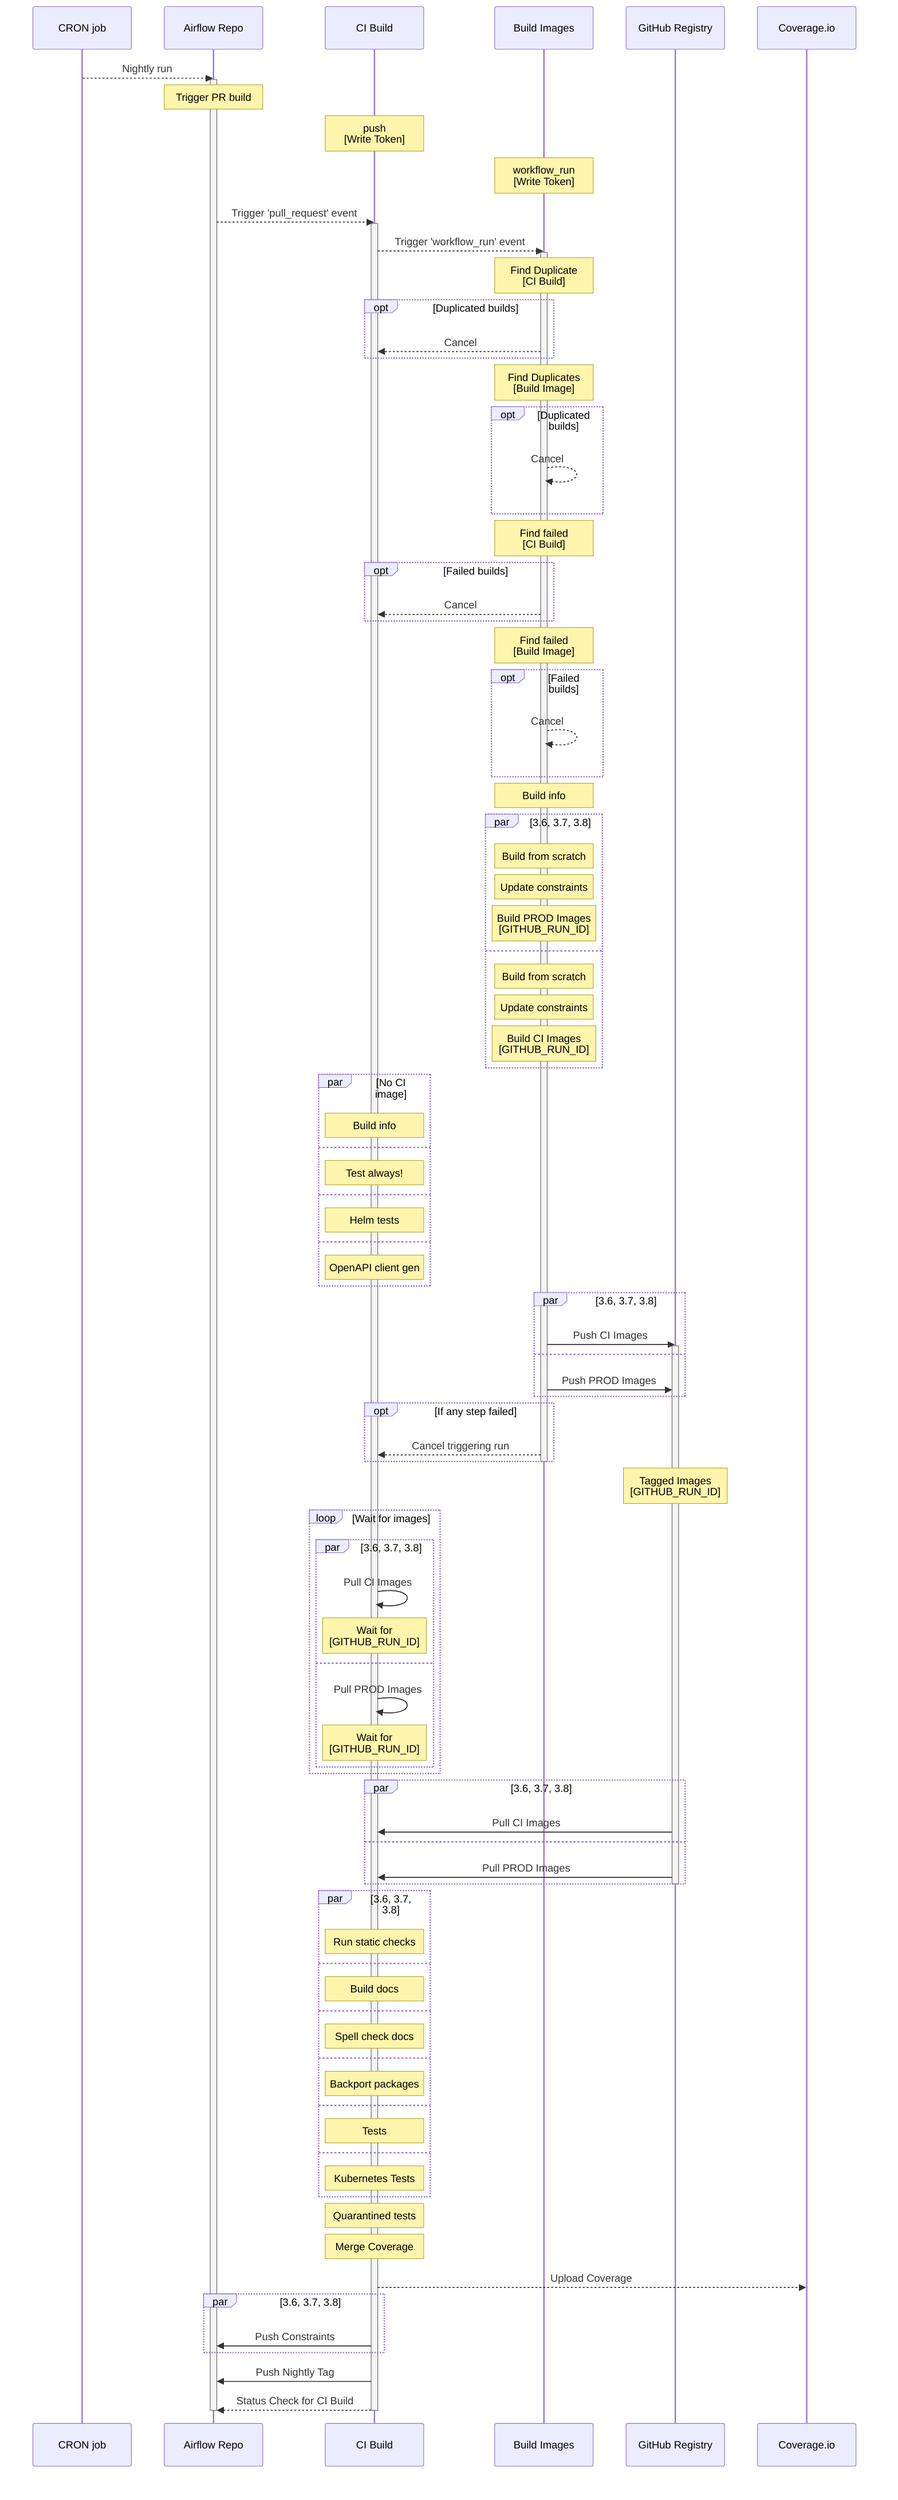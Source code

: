 %% Licensed to the Apache Software Foundation (ASF) under one
%% or more contributor license agreements.  See the NOTICE file
%% distributed with this work for additional information
%% regarding copyright ownership.  The ASF licenses this file
%% to you under the Apache License, Version 2.0 (the
%% "License"); you may not use this file except in compliance
%% with the License.  You may obtain a copy of the License at
%%
%%   http://www.apache.org/licenses/LICENSE-2.0
%%
%% Unless required by applicable law or agreed to in writing,
%% software distributed under the License is distributed on an
%% "AS IS" BASIS, WITHOUT WARRANTIES OR CONDITIONS OF ANY
%% KIND, either express or implied.  See the License for the
%% specific language governing permissions and limitations
%% under the License.

sequenceDiagram
    CRON job -->> Airflow Repo: Nightly run
    activate Airflow Repo
    Note over Airflow Repo: Trigger PR build
    Note over CI Build: push<br>[Write Token]
    Note over Build Images: workflow_run<br>[Write Token]
    Airflow Repo -->> CI Build: Trigger 'pull_request' event
    activate CI Build
    CI Build -->> Build Images: Trigger 'workflow_run' event
    activate Build Images
    Note over Build Images: Find Duplicate<br>[CI Build]
    opt Duplicated builds
        Build Images -->> CI Build: Cancel
    end
    Note over Build Images: Find Duplicates<br>[Build Image]
    opt Duplicated builds
        Build Images -->> Build Images: Cancel
    end
    Note over Build Images: Find failed<br>[CI Build]
    opt Failed builds
        Build Images -->> CI Build: Cancel
    end
    Note over Build Images: Find failed<br>[Build Image]
    opt Failed builds
        Build Images -->> Build Images: Cancel
    end
    Note over Build Images: Build info
    par 3.6, 3.7, 3.8
        Note over Build Images: Build from scratch
        Note over Build Images: Update constraints
        Note over Build Images: Build PROD Images<br>[GITHUB_RUN_ID]
    and
        Note over Build Images: Build from scratch
        Note over Build Images: Update constraints
        Note over Build Images: Build CI Images<br>[GITHUB_RUN_ID]
    end
    par No CI image
        Note over CI Build: Build info
    and
        Note over CI Build: Test always!
    and
        Note over CI Build: Helm tests
    and
        Note over CI Build: OpenAPI client gen
    end
    par 3.6, 3.7, 3.8
        Build Images ->> GitHub Registry: Push CI Images
        activate GitHub Registry
    and
        Build Images ->> GitHub Registry: Push PROD Images
    end
    opt If any step failed
        Build Images -->> CI Build: Cancel triggering run
    end
    deactivate Build Images
    Note over GitHub Registry: Tagged Images<br>[GITHUB_RUN_ID]
    loop Wait for images
        par 3.6, 3.7, 3.8
            CI Build ->> CI Build: Pull CI Images
            Note over CI Build: Wait for<br>[GITHUB_RUN_ID]
        and
            CI Build ->> CI Build: Pull PROD Images
            Note over CI Build: Wait for<br>[GITHUB_RUN_ID]
        end
    end
    par 3.6, 3.7, 3.8
        GitHub Registry ->> CI Build: Pull CI Images
    and
        GitHub Registry ->> CI Build: Pull PROD Images
    end
    deactivate GitHub Registry
    par 3.6, 3.7, 3.8
        Note over CI Build: Run static checks
    and
        Note over CI Build: Build docs
    and
        Note over CI Build: Spell check docs
    and
        Note over CI Build: Backport packages
    and
        Note over CI Build: Tests
    and
        Note over CI Build: Kubernetes  Tests
    end
    Note over CI Build: Quarantined tests
    Note over CI Build: Merge Coverage
    CI Build -->> Coverage.io: Upload Coverage
    par 3.6, 3.7, 3.8
        CI Build ->> Airflow Repo: Push Constraints
    end
    CI Build ->> Airflow Repo: Push Nightly Tag
    CI Build -->> Airflow Repo: Status Check for CI Build
    deactivate Airflow Repo
    deactivate CI Build